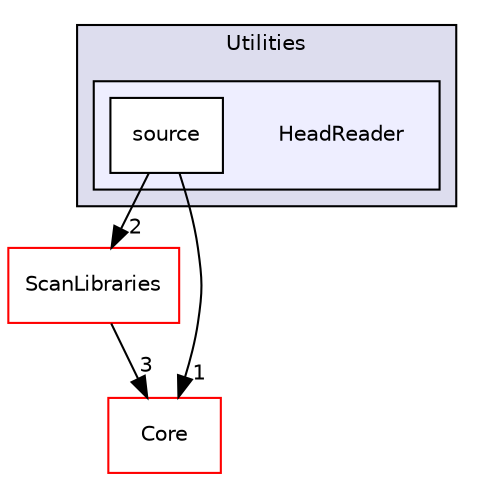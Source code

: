 digraph "HeadReader" {
  compound=true
  node [ fontsize="10", fontname="Helvetica"];
  edge [ labelfontsize="10", labelfontname="Helvetica"];
  subgraph clusterdir_c62fe72d7cbcd0ce95a071ffa5768026 {
    graph [ bgcolor="#ddddee", pencolor="black", label="Utilities" fontname="Helvetica", fontsize="10", URL="dir_c62fe72d7cbcd0ce95a071ffa5768026.html"]
  subgraph clusterdir_ff67438094587cb15a475f760f0aae43 {
    graph [ bgcolor="#eeeeff", pencolor="black", label="" URL="dir_ff67438094587cb15a475f760f0aae43.html"];
    dir_ff67438094587cb15a475f760f0aae43 [shape=plaintext label="HeadReader"];
    dir_689e00a60b0cc52866cae60499644e6d [shape=box label="source" color="black" fillcolor="white" style="filled" URL="dir_689e00a60b0cc52866cae60499644e6d.html"];
  }
  }
  dir_d1f3dbe10f157d97e145494b8a91d73e [shape=box label="ScanLibraries" fillcolor="white" style="filled" color="red" URL="dir_d1f3dbe10f157d97e145494b8a91d73e.html"];
  dir_c6310732a22f63c0c2fc5595561e68f1 [shape=box label="Core" fillcolor="white" style="filled" color="red" URL="dir_c6310732a22f63c0c2fc5595561e68f1.html"];
  dir_d1f3dbe10f157d97e145494b8a91d73e->dir_c6310732a22f63c0c2fc5595561e68f1 [headlabel="3", labeldistance=1.5 headhref="dir_000060_000022.html"];
  dir_689e00a60b0cc52866cae60499644e6d->dir_d1f3dbe10f157d97e145494b8a91d73e [headlabel="2", labeldistance=1.5 headhref="dir_000041_000060.html"];
  dir_689e00a60b0cc52866cae60499644e6d->dir_c6310732a22f63c0c2fc5595561e68f1 [headlabel="1", labeldistance=1.5 headhref="dir_000041_000022.html"];
}
